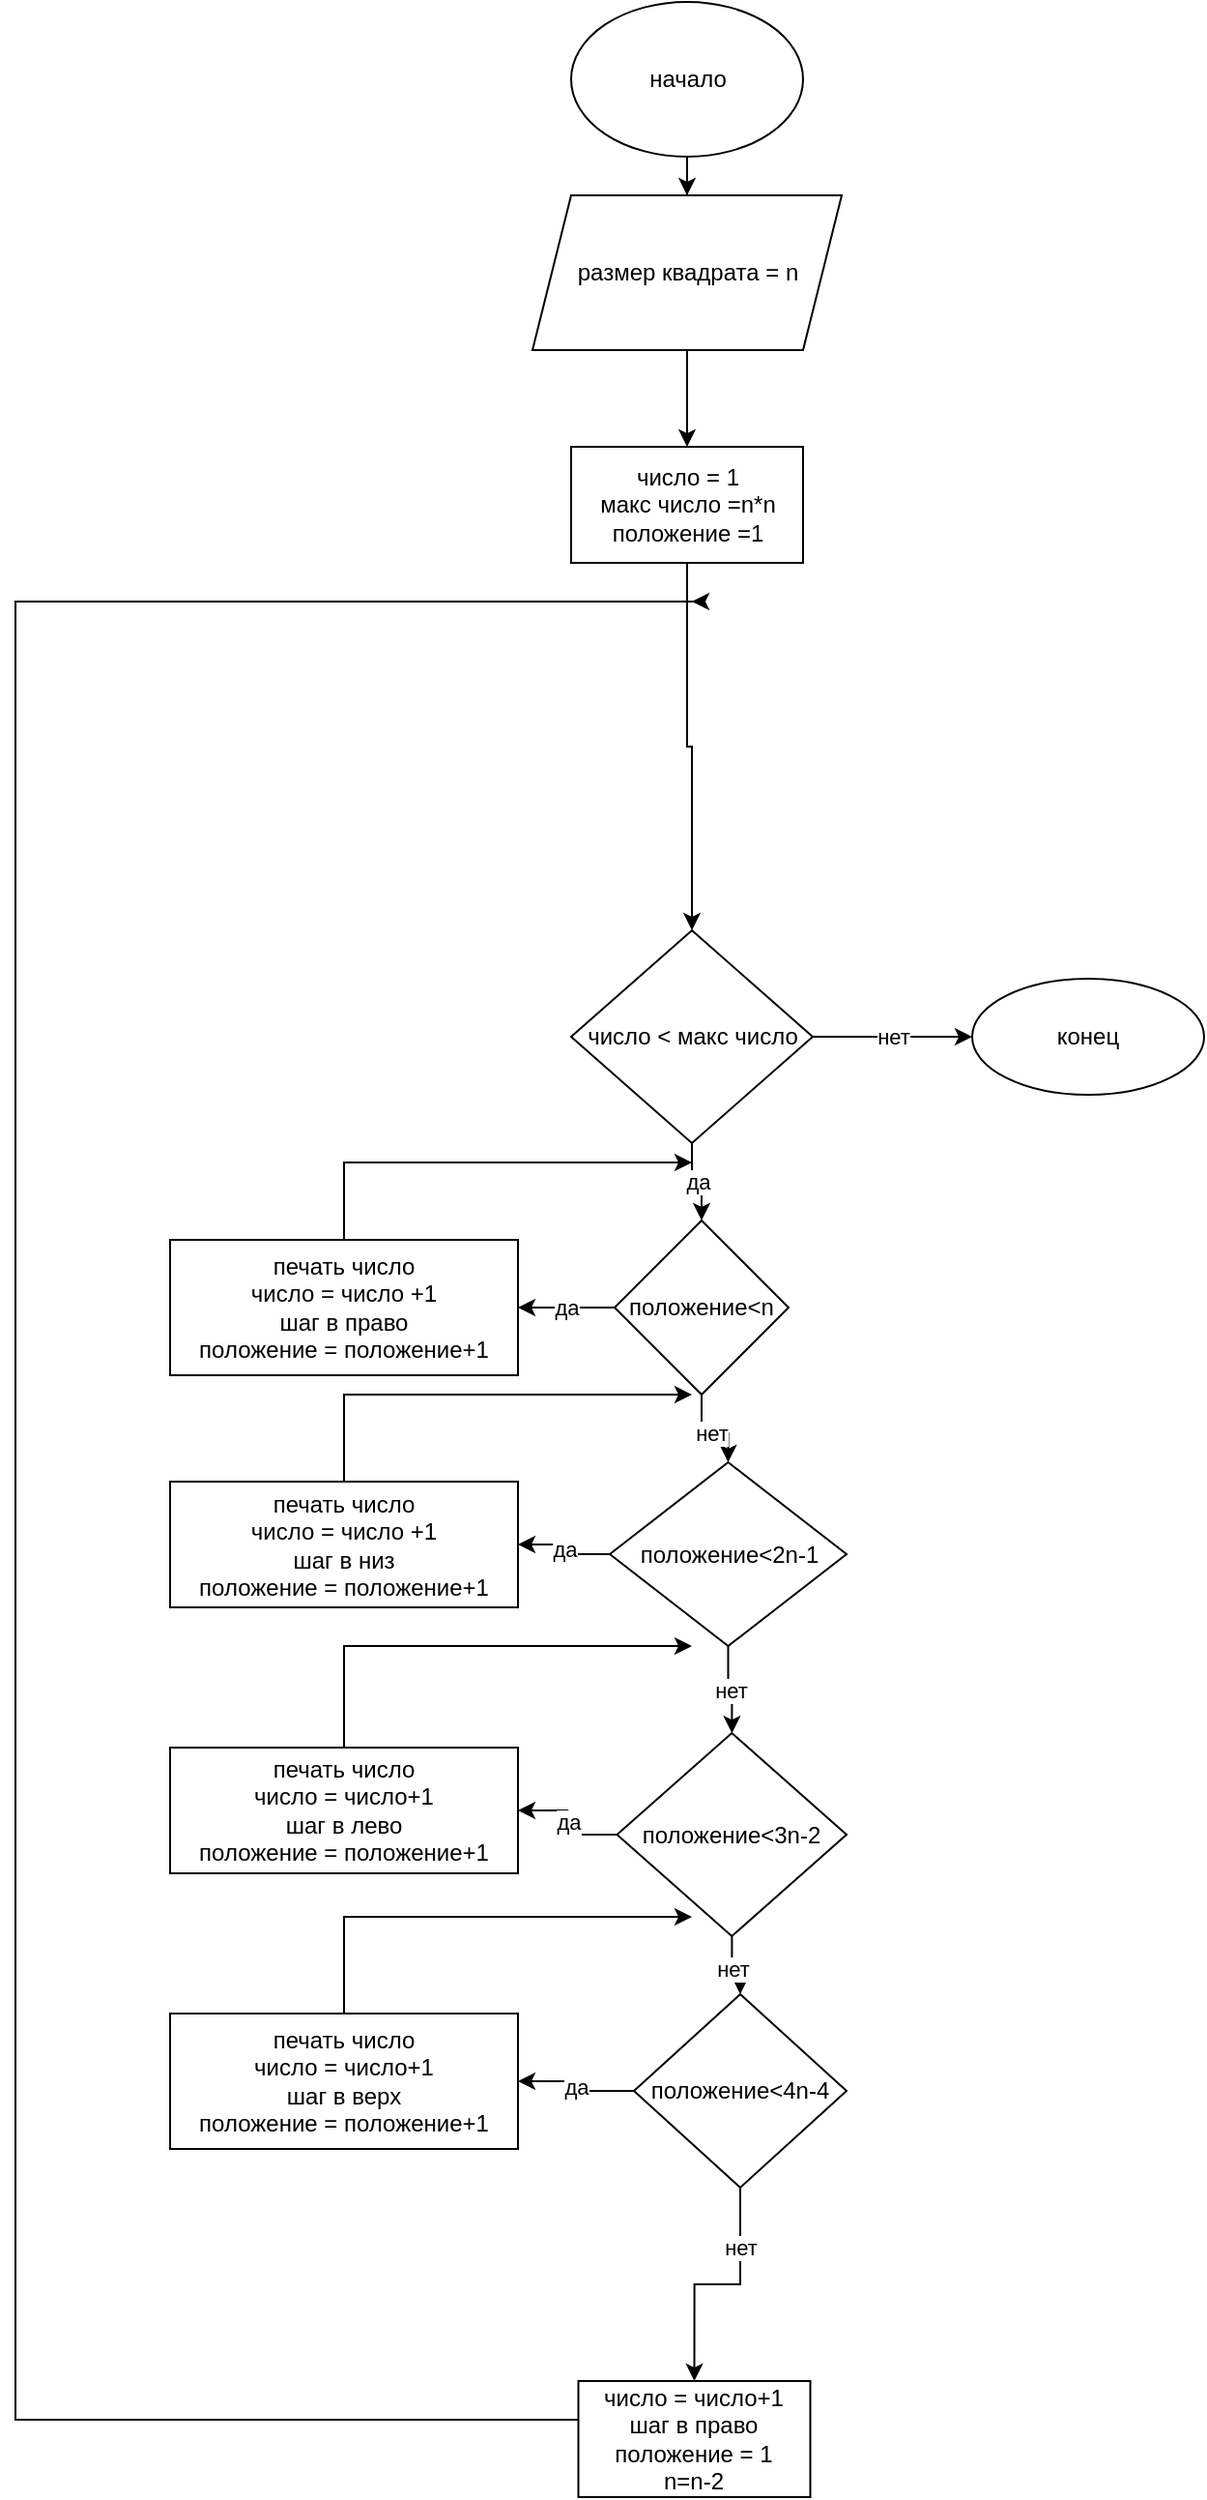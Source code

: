 <mxfile version="20.2.2" type="device"><diagram id="C5RBs43oDa-KdzZeNtuy" name="Page-1"><mxGraphModel dx="1422" dy="1926" grid="1" gridSize="10" guides="1" tooltips="1" connect="1" arrows="1" fold="1" page="1" pageScale="1" pageWidth="827" pageHeight="1169" math="0" shadow="0"><root><mxCell id="WIyWlLk6GJQsqaUBKTNV-0"/><mxCell id="WIyWlLk6GJQsqaUBKTNV-1" parent="WIyWlLk6GJQsqaUBKTNV-0"/><mxCell id="6kC_xHs8SW5XhqMswpA7-2" value="" style="edgeStyle=orthogonalEdgeStyle;rounded=0;orthogonalLoop=1;jettySize=auto;html=1;" edge="1" parent="WIyWlLk6GJQsqaUBKTNV-1" source="6kC_xHs8SW5XhqMswpA7-0" target="6kC_xHs8SW5XhqMswpA7-1"><mxGeometry relative="1" as="geometry"/></mxCell><mxCell id="6kC_xHs8SW5XhqMswpA7-0" value="начало" style="ellipse;whiteSpace=wrap;html=1;" vertex="1" parent="WIyWlLk6GJQsqaUBKTNV-1"><mxGeometry x="317.5" y="-140" width="120" height="80" as="geometry"/></mxCell><mxCell id="6kC_xHs8SW5XhqMswpA7-5" value="" style="edgeStyle=orthogonalEdgeStyle;rounded=0;orthogonalLoop=1;jettySize=auto;html=1;" edge="1" parent="WIyWlLk6GJQsqaUBKTNV-1" source="6kC_xHs8SW5XhqMswpA7-1" target="6kC_xHs8SW5XhqMswpA7-4"><mxGeometry relative="1" as="geometry"/></mxCell><mxCell id="6kC_xHs8SW5XhqMswpA7-1" value="размер квадрата = n&lt;br&gt;" style="shape=parallelogram;perimeter=parallelogramPerimeter;whiteSpace=wrap;html=1;fixedSize=1;" vertex="1" parent="WIyWlLk6GJQsqaUBKTNV-1"><mxGeometry x="297.5" y="-40" width="160" height="80" as="geometry"/></mxCell><mxCell id="6kC_xHs8SW5XhqMswpA7-8" value="" style="edgeStyle=orthogonalEdgeStyle;rounded=0;orthogonalLoop=1;jettySize=auto;html=1;entryX=0.5;entryY=0;entryDx=0;entryDy=0;" edge="1" parent="WIyWlLk6GJQsqaUBKTNV-1" source="6kC_xHs8SW5XhqMswpA7-4" target="6kC_xHs8SW5XhqMswpA7-6"><mxGeometry relative="1" as="geometry"><mxPoint x="381" y="200" as="targetPoint"/></mxGeometry></mxCell><mxCell id="6kC_xHs8SW5XhqMswpA7-4" value="число = 1&lt;br&gt;макс число =n*n&lt;br&gt;положение =1" style="rounded=0;whiteSpace=wrap;html=1;" vertex="1" parent="WIyWlLk6GJQsqaUBKTNV-1"><mxGeometry x="317.5" y="90" width="120" height="60" as="geometry"/></mxCell><mxCell id="6kC_xHs8SW5XhqMswpA7-10" value="да" style="edgeStyle=orthogonalEdgeStyle;rounded=0;orthogonalLoop=1;jettySize=auto;html=1;" edge="1" parent="WIyWlLk6GJQsqaUBKTNV-1" source="6kC_xHs8SW5XhqMswpA7-6" target="6kC_xHs8SW5XhqMswpA7-7"><mxGeometry relative="1" as="geometry"/></mxCell><mxCell id="6kC_xHs8SW5XhqMswpA7-37" value="нет" style="edgeStyle=orthogonalEdgeStyle;rounded=0;orthogonalLoop=1;jettySize=auto;html=1;" edge="1" parent="WIyWlLk6GJQsqaUBKTNV-1" source="6kC_xHs8SW5XhqMswpA7-6" target="6kC_xHs8SW5XhqMswpA7-36"><mxGeometry relative="1" as="geometry"/></mxCell><mxCell id="6kC_xHs8SW5XhqMswpA7-6" value="число &amp;lt; макс число" style="rhombus;whiteSpace=wrap;html=1;" vertex="1" parent="WIyWlLk6GJQsqaUBKTNV-1"><mxGeometry x="317.5" y="340" width="125" height="110" as="geometry"/></mxCell><mxCell id="6kC_xHs8SW5XhqMswpA7-11" value="да" style="edgeStyle=orthogonalEdgeStyle;rounded=0;orthogonalLoop=1;jettySize=auto;html=1;" edge="1" parent="WIyWlLk6GJQsqaUBKTNV-1" source="6kC_xHs8SW5XhqMswpA7-7" target="6kC_xHs8SW5XhqMswpA7-9"><mxGeometry relative="1" as="geometry"/></mxCell><mxCell id="6kC_xHs8SW5XhqMswpA7-17" value="нет" style="edgeStyle=orthogonalEdgeStyle;rounded=0;orthogonalLoop=1;jettySize=auto;html=1;" edge="1" parent="WIyWlLk6GJQsqaUBKTNV-1" source="6kC_xHs8SW5XhqMswpA7-7" target="6kC_xHs8SW5XhqMswpA7-16"><mxGeometry relative="1" as="geometry"/></mxCell><mxCell id="6kC_xHs8SW5XhqMswpA7-7" value="положение&amp;lt;n" style="rhombus;whiteSpace=wrap;html=1;" vertex="1" parent="WIyWlLk6GJQsqaUBKTNV-1"><mxGeometry x="340" y="490" width="90" height="90" as="geometry"/></mxCell><mxCell id="6kC_xHs8SW5XhqMswpA7-12" style="edgeStyle=orthogonalEdgeStyle;rounded=0;orthogonalLoop=1;jettySize=auto;html=1;exitX=0.5;exitY=0;exitDx=0;exitDy=0;" edge="1" parent="WIyWlLk6GJQsqaUBKTNV-1" source="6kC_xHs8SW5XhqMswpA7-9"><mxGeometry relative="1" as="geometry"><mxPoint x="380" y="460" as="targetPoint"/><Array as="points"><mxPoint x="270" y="460"/><mxPoint x="380" y="460"/></Array></mxGeometry></mxCell><mxCell id="6kC_xHs8SW5XhqMswpA7-9" value="печать число&lt;br&gt;число = число +1&lt;br&gt;шаг в право&lt;br&gt;положение = положение+1" style="rounded=0;whiteSpace=wrap;html=1;" vertex="1" parent="WIyWlLk6GJQsqaUBKTNV-1"><mxGeometry x="110" y="500" width="180" height="70" as="geometry"/></mxCell><mxCell id="6kC_xHs8SW5XhqMswpA7-19" value="да" style="edgeStyle=orthogonalEdgeStyle;rounded=0;orthogonalLoop=1;jettySize=auto;html=1;" edge="1" parent="WIyWlLk6GJQsqaUBKTNV-1" source="6kC_xHs8SW5XhqMswpA7-16" target="6kC_xHs8SW5XhqMswpA7-18"><mxGeometry relative="1" as="geometry"/></mxCell><mxCell id="6kC_xHs8SW5XhqMswpA7-22" value="нет" style="edgeStyle=orthogonalEdgeStyle;rounded=0;orthogonalLoop=1;jettySize=auto;html=1;" edge="1" parent="WIyWlLk6GJQsqaUBKTNV-1" source="6kC_xHs8SW5XhqMswpA7-16" target="6kC_xHs8SW5XhqMswpA7-21"><mxGeometry relative="1" as="geometry"/></mxCell><mxCell id="6kC_xHs8SW5XhqMswpA7-16" value="положение&amp;lt;2n-1" style="rhombus;whiteSpace=wrap;html=1;" vertex="1" parent="WIyWlLk6GJQsqaUBKTNV-1"><mxGeometry x="337.5" y="615" width="122.5" height="95" as="geometry"/></mxCell><mxCell id="6kC_xHs8SW5XhqMswpA7-20" style="edgeStyle=orthogonalEdgeStyle;rounded=0;orthogonalLoop=1;jettySize=auto;html=1;exitX=0.5;exitY=0;exitDx=0;exitDy=0;" edge="1" parent="WIyWlLk6GJQsqaUBKTNV-1" source="6kC_xHs8SW5XhqMswpA7-18"><mxGeometry relative="1" as="geometry"><mxPoint x="380" y="580" as="targetPoint"/><Array as="points"><mxPoint x="200" y="580"/></Array></mxGeometry></mxCell><mxCell id="6kC_xHs8SW5XhqMswpA7-18" value="печать число&lt;br&gt;число = число +1&lt;br&gt;шаг в низ&lt;br&gt;положение = положение+1" style="rounded=0;whiteSpace=wrap;html=1;" vertex="1" parent="WIyWlLk6GJQsqaUBKTNV-1"><mxGeometry x="110" y="625" width="180" height="65" as="geometry"/></mxCell><mxCell id="6kC_xHs8SW5XhqMswpA7-24" value="да" style="edgeStyle=orthogonalEdgeStyle;rounded=0;orthogonalLoop=1;jettySize=auto;html=1;" edge="1" parent="WIyWlLk6GJQsqaUBKTNV-1" source="6kC_xHs8SW5XhqMswpA7-21" target="6kC_xHs8SW5XhqMswpA7-23"><mxGeometry relative="1" as="geometry"/></mxCell><mxCell id="6kC_xHs8SW5XhqMswpA7-27" value="нет" style="edgeStyle=orthogonalEdgeStyle;rounded=0;orthogonalLoop=1;jettySize=auto;html=1;" edge="1" parent="WIyWlLk6GJQsqaUBKTNV-1" source="6kC_xHs8SW5XhqMswpA7-21" target="6kC_xHs8SW5XhqMswpA7-26"><mxGeometry relative="1" as="geometry"/></mxCell><mxCell id="6kC_xHs8SW5XhqMswpA7-21" value="положение&amp;lt;3n-2" style="rhombus;whiteSpace=wrap;html=1;" vertex="1" parent="WIyWlLk6GJQsqaUBKTNV-1"><mxGeometry x="341.25" y="755" width="118.75" height="105" as="geometry"/></mxCell><mxCell id="6kC_xHs8SW5XhqMswpA7-25" value="" style="edgeStyle=orthogonalEdgeStyle;rounded=0;orthogonalLoop=1;jettySize=auto;html=1;" edge="1" parent="WIyWlLk6GJQsqaUBKTNV-1" source="6kC_xHs8SW5XhqMswpA7-23"><mxGeometry relative="1" as="geometry"><mxPoint x="380" y="710" as="targetPoint"/><Array as="points"><mxPoint x="200" y="710"/></Array></mxGeometry></mxCell><mxCell id="6kC_xHs8SW5XhqMswpA7-23" value="печать число&lt;br&gt;число = число+1&lt;br&gt;шаг в лево&lt;br&gt;положение = положение+1" style="rounded=0;whiteSpace=wrap;html=1;" vertex="1" parent="WIyWlLk6GJQsqaUBKTNV-1"><mxGeometry x="110" y="762.5" width="180" height="65" as="geometry"/></mxCell><mxCell id="6kC_xHs8SW5XhqMswpA7-29" value="да" style="edgeStyle=orthogonalEdgeStyle;rounded=0;orthogonalLoop=1;jettySize=auto;html=1;" edge="1" parent="WIyWlLk6GJQsqaUBKTNV-1" source="6kC_xHs8SW5XhqMswpA7-26" target="6kC_xHs8SW5XhqMswpA7-28"><mxGeometry relative="1" as="geometry"/></mxCell><mxCell id="6kC_xHs8SW5XhqMswpA7-32" value="нет" style="edgeStyle=orthogonalEdgeStyle;rounded=0;orthogonalLoop=1;jettySize=auto;html=1;entryX=0.5;entryY=0;entryDx=0;entryDy=0;" edge="1" parent="WIyWlLk6GJQsqaUBKTNV-1" source="6kC_xHs8SW5XhqMswpA7-26" target="6kC_xHs8SW5XhqMswpA7-31"><mxGeometry x="-0.5" relative="1" as="geometry"><mxPoint x="381.25" y="1010" as="targetPoint"/><mxPoint as="offset"/></mxGeometry></mxCell><mxCell id="6kC_xHs8SW5XhqMswpA7-26" value="положение&amp;lt;4n-4" style="rhombus;whiteSpace=wrap;html=1;" vertex="1" parent="WIyWlLk6GJQsqaUBKTNV-1"><mxGeometry x="350" y="890" width="110" height="100" as="geometry"/></mxCell><mxCell id="6kC_xHs8SW5XhqMswpA7-30" value="" style="edgeStyle=orthogonalEdgeStyle;rounded=0;orthogonalLoop=1;jettySize=auto;html=1;exitX=0.5;exitY=0;exitDx=0;exitDy=0;" edge="1" parent="WIyWlLk6GJQsqaUBKTNV-1" source="6kC_xHs8SW5XhqMswpA7-28"><mxGeometry relative="1" as="geometry"><mxPoint x="220" y="890" as="sourcePoint"/><mxPoint x="380" y="850" as="targetPoint"/><Array as="points"><mxPoint x="200" y="850"/></Array></mxGeometry></mxCell><mxCell id="6kC_xHs8SW5XhqMswpA7-28" value="печать число&lt;br&gt;число = число+1&lt;br&gt;шаг в верх&lt;br&gt;положение = положение+1" style="rounded=0;whiteSpace=wrap;html=1;" vertex="1" parent="WIyWlLk6GJQsqaUBKTNV-1"><mxGeometry x="110" y="900" width="180" height="70" as="geometry"/></mxCell><mxCell id="6kC_xHs8SW5XhqMswpA7-33" style="edgeStyle=orthogonalEdgeStyle;rounded=0;orthogonalLoop=1;jettySize=auto;html=1;" edge="1" parent="WIyWlLk6GJQsqaUBKTNV-1" source="6kC_xHs8SW5XhqMswpA7-31"><mxGeometry relative="1" as="geometry"><mxPoint x="380" y="170" as="targetPoint"/><Array as="points"><mxPoint x="30" y="1110"/><mxPoint x="30" y="170"/><mxPoint x="381" y="170"/></Array></mxGeometry></mxCell><mxCell id="6kC_xHs8SW5XhqMswpA7-31" value="число = число+1&lt;br&gt;шаг в право&lt;br&gt;положение = 1&lt;br&gt;n=n-2" style="rounded=0;whiteSpace=wrap;html=1;" vertex="1" parent="WIyWlLk6GJQsqaUBKTNV-1"><mxGeometry x="321.25" y="1090" width="120" height="60" as="geometry"/></mxCell><mxCell id="6kC_xHs8SW5XhqMswpA7-36" value="конец" style="ellipse;whiteSpace=wrap;html=1;" vertex="1" parent="WIyWlLk6GJQsqaUBKTNV-1"><mxGeometry x="525" y="365" width="120" height="60" as="geometry"/></mxCell></root></mxGraphModel></diagram></mxfile>